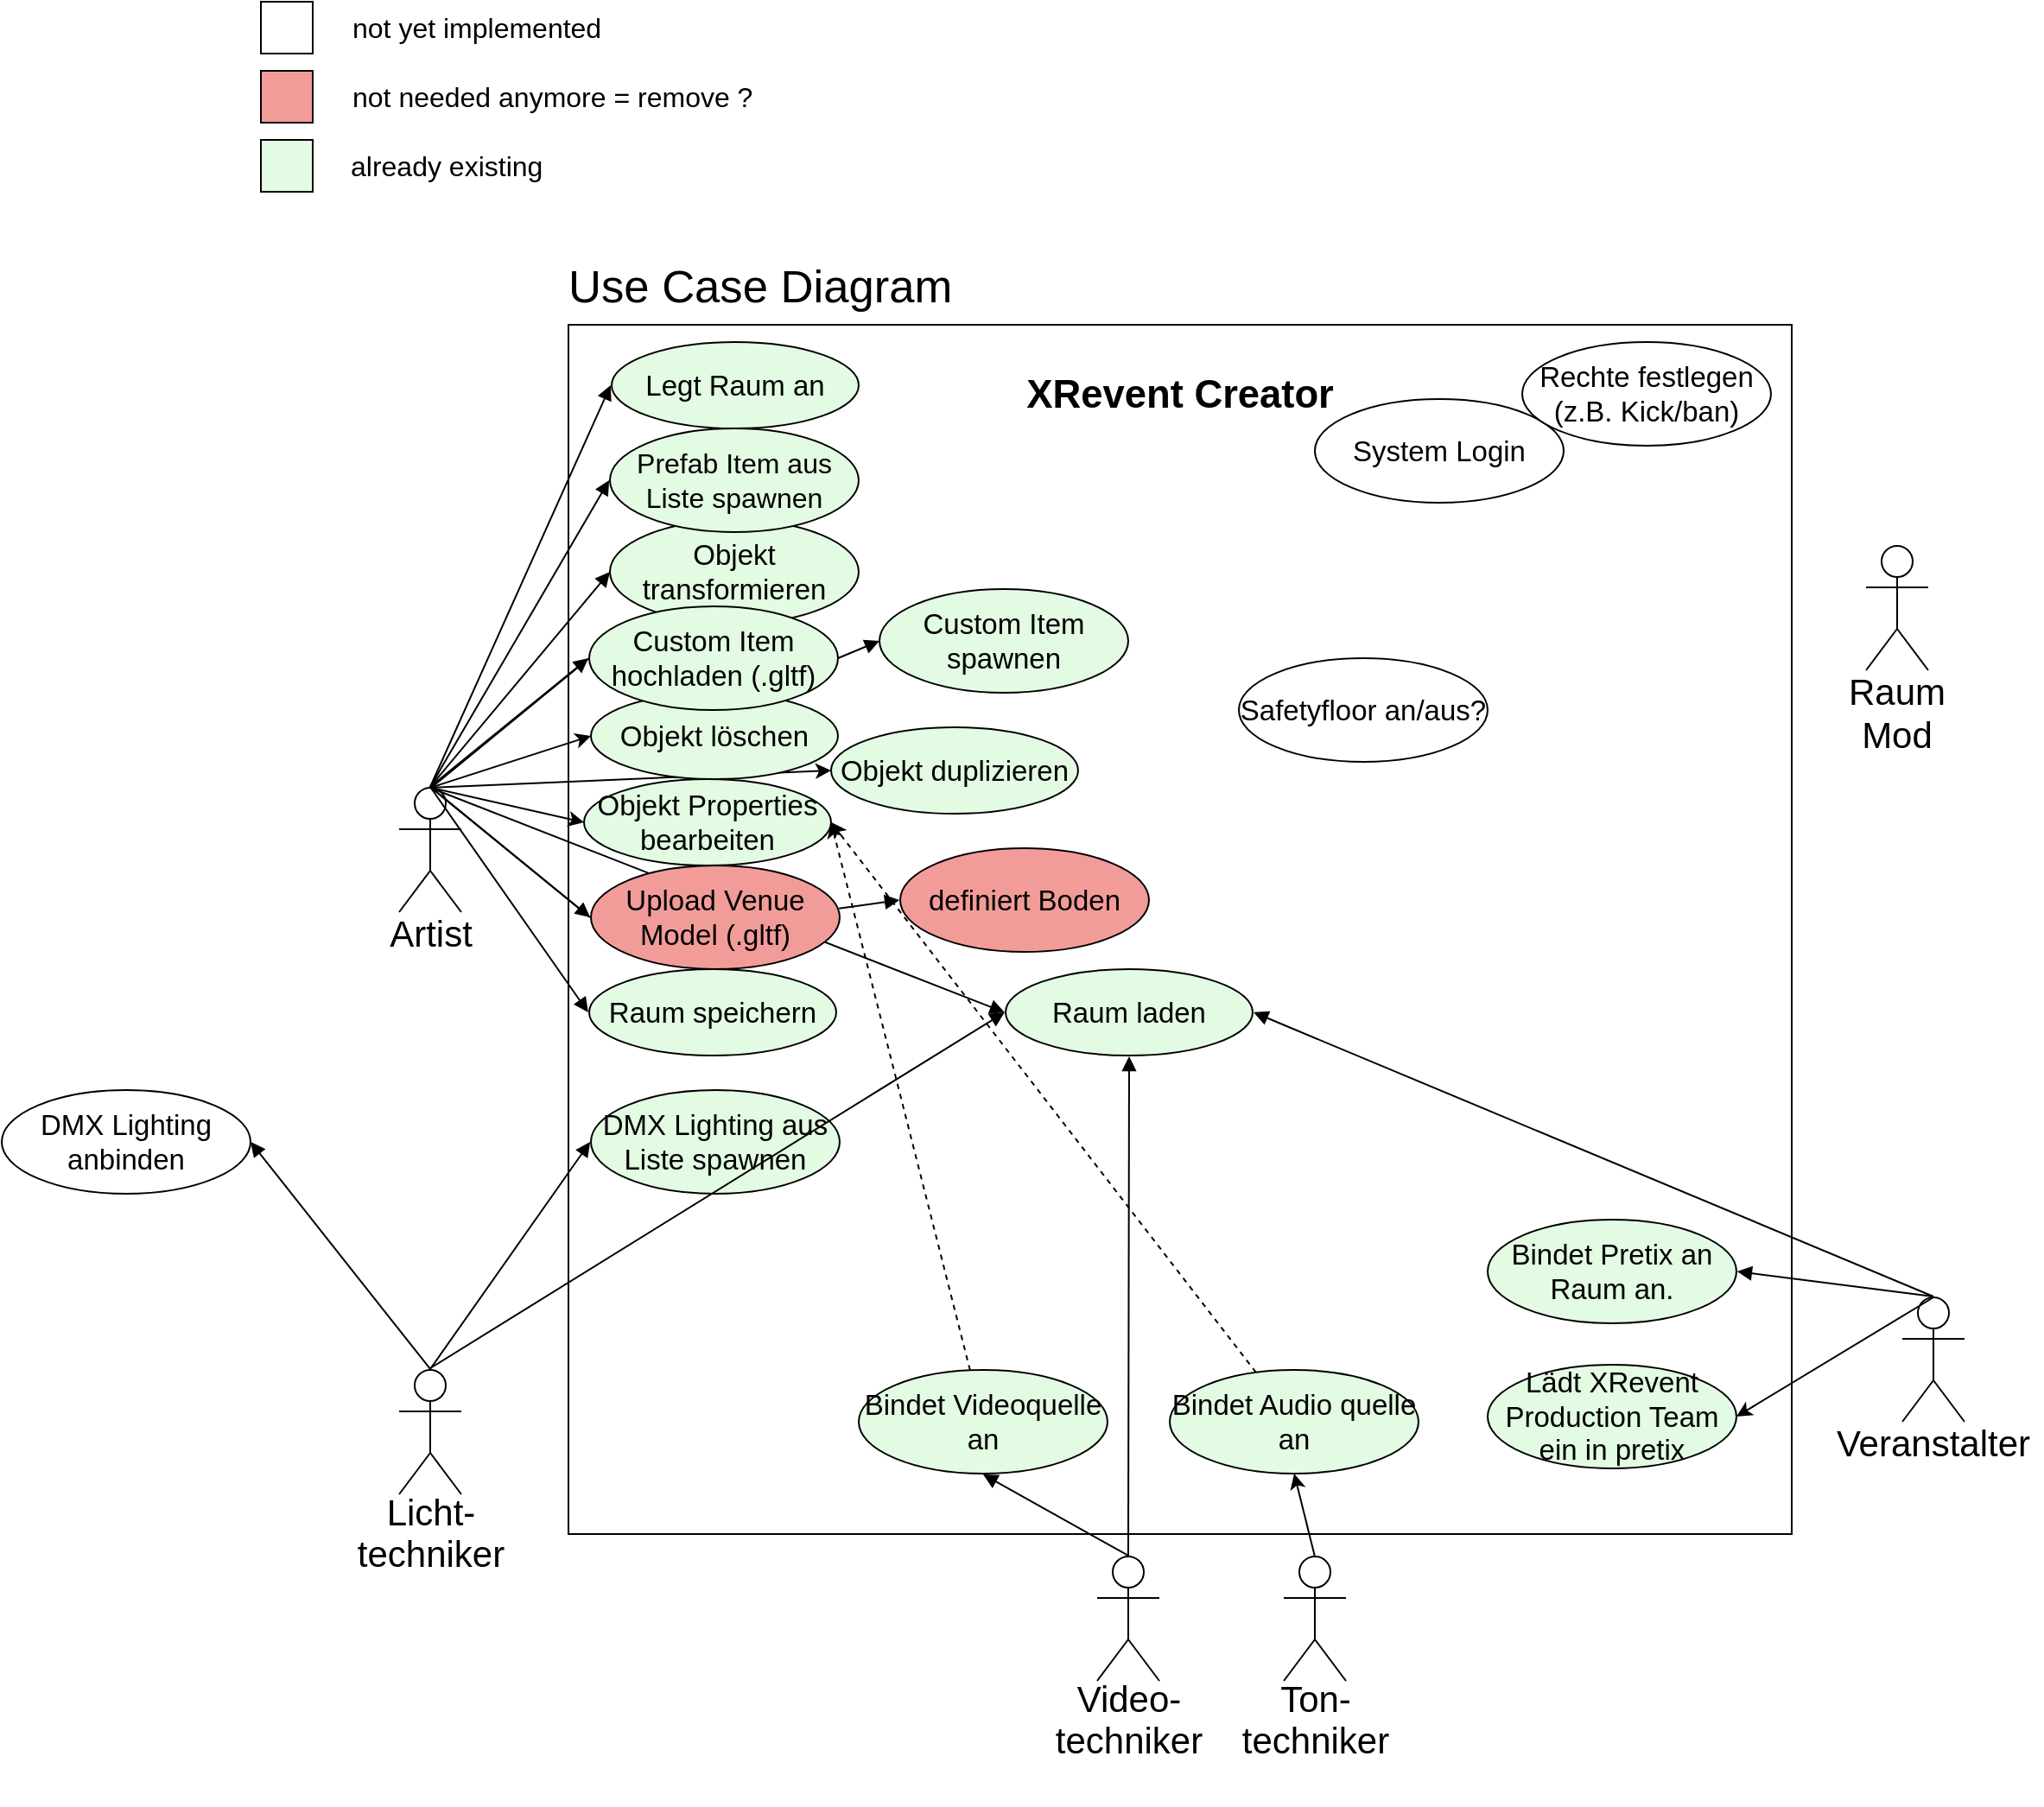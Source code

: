 <mxfile version="20.8.13" type="device"><diagram name="Seite-1" id="s45iFnotd0IQjQNFjTCb"><mxGraphModel dx="1877" dy="1831" grid="1" gridSize="10" guides="1" tooltips="1" connect="1" arrows="1" fold="1" page="1" pageScale="1" pageWidth="827" pageHeight="1169" math="0" shadow="0"><root><mxCell id="0"/><mxCell id="1" parent="0"/><mxCell id="3B3AsIkWte5oIyEAo9_7-2" value="&lt;br&gt;&lt;font face=&quot;Helvetica&quot;&gt;XRevent Creator&lt;/font&gt;" style="html=1;overflow=block;blockSpacing=1;whiteSpace=wrap;fontSize=22.7;fontFamily=Arimo;fontColor=default;fontStyle=1;align=center;spacing=0;verticalAlign=top;strokeOpacity=100;fillOpacity=100;fillColor=#ffffff;lucidId=JT-EFY7j1KWF;" parent="1" vertex="1"><mxGeometry x="-262" y="-173" width="708" height="700" as="geometry"/></mxCell><mxCell id="O1TLGyCaHPAn4hK7Xdie-4" value="&lt;font face=&quot;Helvetica&quot;&gt;Custom Item spawnen&lt;/font&gt;" style="html=1;overflow=block;blockSpacing=1;whiteSpace=wrap;ellipse;fontSize=16.5;fontFamily=Arimo;fontColor=default;spacing=0;strokeOpacity=100;fillOpacity=100;fillColor=#e3fae3;lucidId=JT-Engm0.cRR;" vertex="1" parent="1"><mxGeometry x="-82" y="-20" width="144" height="60" as="geometry"/></mxCell><mxCell id="3B3AsIkWte5oIyEAo9_7-1" value="&lt;font face=&quot;Helvetica&quot;&gt;Use Case Diagram&lt;/font&gt;" style="html=1;overflow=block;blockSpacing=1;whiteSpace=wrap;fontSize=26.3;fontFamily=Arimo;fontColor=default;align=left;spacing=0;verticalAlign=top;strokeOpacity=0;fillOpacity=0;fillColor=#000000;lucidId=JT-ERfuPcJ8q;" parent="1" vertex="1"><mxGeometry x="-262" y="-210" width="492" height="24" as="geometry"/></mxCell><mxCell id="O1TLGyCaHPAn4hK7Xdie-12" style="rounded=0;orthogonalLoop=1;jettySize=auto;html=1;entryX=0;entryY=0.5;entryDx=0;entryDy=0;fontFamily=Helvetica;fontSize=16;exitX=0.5;exitY=0;exitDx=0;exitDy=0;exitPerimeter=0;" edge="1" parent="1" source="3B3AsIkWte5oIyEAo9_7-4" target="O1TLGyCaHPAn4hK7Xdie-11"><mxGeometry relative="1" as="geometry"/></mxCell><mxCell id="O1TLGyCaHPAn4hK7Xdie-14" style="edgeStyle=none;rounded=0;orthogonalLoop=1;jettySize=auto;html=1;entryX=0;entryY=0.5;entryDx=0;entryDy=0;fontFamily=Helvetica;fontSize=16;exitX=0.5;exitY=0;exitDx=0;exitDy=0;exitPerimeter=0;" edge="1" parent="1" source="3B3AsIkWte5oIyEAo9_7-4" target="O1TLGyCaHPAn4hK7Xdie-13"><mxGeometry relative="1" as="geometry"/></mxCell><mxCell id="O1TLGyCaHPAn4hK7Xdie-16" style="edgeStyle=none;rounded=0;orthogonalLoop=1;jettySize=auto;html=1;entryX=0;entryY=0.5;entryDx=0;entryDy=0;fontFamily=Helvetica;fontSize=16;exitX=0.5;exitY=0;exitDx=0;exitDy=0;" edge="1" parent="1" source="3B3AsIkWte5oIyEAo9_7-3" target="O1TLGyCaHPAn4hK7Xdie-15"><mxGeometry relative="1" as="geometry"/></mxCell><mxCell id="3B3AsIkWte5oIyEAo9_7-3" value="" style="group;dropTarget=0;pointerEvents=0;" parent="1" vertex="1"><mxGeometry x="-373" y="95" width="63" height="144" as="geometry"/></mxCell><mxCell id="3B3AsIkWte5oIyEAo9_7-4" value="" style="html=1;overflow=block;blockSpacing=1;shape=umlActor;labelPosition=center;verticalLabelPosition=bottom;verticalAlign=top;whiteSpace=nowrap;fontSize=13;spacing=0;strokeOpacity=100;fillOpacity=100;fillColor=#ffffff;lucidId=JT-Emo.q8_5f;" parent="3B3AsIkWte5oIyEAo9_7-3" vertex="1"><mxGeometry x="13" width="36" height="72" as="geometry"/></mxCell><mxCell id="3B3AsIkWte5oIyEAo9_7-5" value="&lt;font face=&quot;Helvetica&quot;&gt;Artist&lt;/font&gt;" style="html=1;overflow=block;blockSpacing=1;whiteSpace=wrap;fontSize=21;fontFamily=Arimo;fontColor=default;align=center;spacing=0;verticalAlign=top;strokeOpacity=0;fillOpacity=0;fillColor=#000000;strokeWidth=1.5;strokeColor=none;lucidId=JT-EtX2jfo1q;" parent="3B3AsIkWte5oIyEAo9_7-3" vertex="1"><mxGeometry y="72" width="63" height="72" as="geometry"/></mxCell><mxCell id="3B3AsIkWte5oIyEAo9_7-7" value="&lt;font face=&quot;Helvetica&quot;&gt;System Login&lt;/font&gt;" style="html=1;overflow=block;blockSpacing=1;whiteSpace=wrap;ellipse;fontSize=16.5;fontFamily=Arimo;fontColor=default;spacing=0;strokeOpacity=100;fillOpacity=100;fillColor=#ffffff;lucidId=JT-EYUEIueZD;" parent="1" vertex="1"><mxGeometry x="170" y="-130" width="144" height="60" as="geometry"/></mxCell><mxCell id="3B3AsIkWte5oIyEAo9_7-8" value="" style="html=1;jettySize=18;whiteSpace=wrap;fontSize=13;strokeOpacity=100;rounded=0;startArrow=none;endArrow=block;endFill=1;exitX=0.5;exitY=-0.007;exitPerimeter=0;entryX=-0.003;entryY=0.5;entryPerimeter=0;lucidId=JT-EJ0F4GF1S;" parent="1" source="3B3AsIkWte5oIyEAo9_7-4" target="3B3AsIkWte5oIyEAo9_7-6" edge="1"><mxGeometry width="100" height="100" relative="1" as="geometry"><Array as="points"/></mxGeometry></mxCell><mxCell id="3B3AsIkWte5oIyEAo9_7-9" value="&lt;font face=&quot;Helvetica&quot;&gt;definiert Boden&lt;/font&gt;" style="html=1;overflow=block;blockSpacing=1;whiteSpace=wrap;ellipse;fontSize=16.5;fontFamily=Arimo;fontColor=default;spacing=0;strokeOpacity=100;fillOpacity=100;fillColor=#F19C99;lucidId=JT-EBRxGCZCb;" parent="1" vertex="1"><mxGeometry x="-70" y="130" width="144" height="60" as="geometry"/></mxCell><mxCell id="3B3AsIkWte5oIyEAo9_7-11" value="" style="html=1;jettySize=18;whiteSpace=wrap;fontSize=13;strokeOpacity=100;rounded=0;startArrow=none;endArrow=block;endFill=1;exitX=0.997;exitY=0.415;exitPerimeter=0;entryX=-0.003;entryY=0.5;entryPerimeter=0;lucidId=JT-ErmC3FtPE;" parent="1" source="3B3AsIkWte5oIyEAo9_7-6" target="3B3AsIkWte5oIyEAo9_7-9" edge="1"><mxGeometry width="100" height="100" relative="1" as="geometry"><Array as="points"/></mxGeometry></mxCell><mxCell id="3B3AsIkWte5oIyEAo9_7-12" value="" style="html=1;jettySize=18;whiteSpace=wrap;fontSize=13;strokeOpacity=100;rounded=0;startArrow=none;endArrow=block;endFill=1;exitX=0.5;exitY=-0.007;exitPerimeter=0;entryX=-0.003;entryY=0.5;entryPerimeter=0;lucidId=JT-E1gN6V00~;" parent="1" source="3B3AsIkWte5oIyEAo9_7-4" target="3B3AsIkWte5oIyEAo9_7-10" edge="1"><mxGeometry width="100" height="100" relative="1" as="geometry"><Array as="points"/></mxGeometry></mxCell><mxCell id="3B3AsIkWte5oIyEAo9_7-13" value="&lt;font face=&quot;Helvetica&quot;&gt;Objekt transformieren&lt;/font&gt;" style="html=1;overflow=block;blockSpacing=1;whiteSpace=wrap;ellipse;fontSize=16.5;fontFamily=Arimo;fontColor=default;spacing=0;strokeOpacity=100;fillOpacity=100;fillColor=#e3fae3;lucidId=JT-EPef4bDiG;" parent="1" vertex="1"><mxGeometry x="-238" y="-60" width="144" height="60" as="geometry"/></mxCell><mxCell id="3B3AsIkWte5oIyEAo9_7-14" value="&lt;font style=&quot;font-size: 16px;&quot; face=&quot;Helvetica&quot;&gt;Prefab Item aus Liste spawnen &lt;/font&gt;" style="html=1;overflow=block;blockSpacing=1;whiteSpace=wrap;ellipse;fontSize=16.5;fontFamily=Arimo;fontColor=default;spacing=0;strokeOpacity=100;fillOpacity=100;fillColor=#e3fae3;lucidId=JT-E~Yzs1pgk;" parent="1" vertex="1"><mxGeometry x="-238" y="-113" width="144" height="60" as="geometry"/></mxCell><mxCell id="3B3AsIkWte5oIyEAo9_7-15" value="" style="group;dropTarget=0;pointerEvents=0;" parent="1" vertex="1"><mxGeometry x="123" y="540" width="95" height="144" as="geometry"/></mxCell><mxCell id="3B3AsIkWte5oIyEAo9_7-16" value="" style="html=1;overflow=block;blockSpacing=1;shape=umlActor;labelPosition=center;verticalLabelPosition=bottom;verticalAlign=top;whiteSpace=nowrap;fontSize=13;spacing=0;strokeOpacity=100;fillOpacity=100;fillColor=#ffffff;lucidId=JT-ENwHN6cJb;" parent="3B3AsIkWte5oIyEAo9_7-15" vertex="1"><mxGeometry x="29" width="36" height="72" as="geometry"/></mxCell><mxCell id="3B3AsIkWte5oIyEAo9_7-17" value="&lt;div style=&quot;display: flex; justify-content: center; text-align: center; align-items: baseline; font-size: 0; line-height: 1.25;margin-top: -2px;&quot;&gt;&lt;font face=&quot;Helvetica&quot;&gt;&lt;span&gt;&lt;span style=&quot;font-size: 21px; color: rgb(0, 0, 0);&quot;&gt;Ton-&lt;/span&gt;&lt;span style=&quot;font-size: 21px; color: rgb(0, 0, 0);&quot;&gt;&lt;br&gt;&lt;/span&gt;&lt;/span&gt;&lt;/font&gt;&lt;/div&gt;&lt;div style=&quot;display: flex; justify-content: center; text-align: center; align-items: baseline; font-size: 0; line-height: 1.25;margin-top: -2px;&quot;&gt;&lt;font face=&quot;Helvetica&quot;&gt;&lt;span&gt;&lt;span style=&quot;font-size: 21px; color: rgb(0, 0, 0);&quot;&gt;techniker&lt;/span&gt;&lt;/span&gt;&lt;/font&gt;&lt;/div&gt;" style="html=1;overflow=block;blockSpacing=1;whiteSpace=wrap;fontSize=13;fontFamily=Arimo;spacing=0;verticalAlign=top;strokeOpacity=0;fillOpacity=0;fillColor=#000000;strokeWidth=1.5;strokeColor=none;lucidId=JT-EX6et1yXk;" parent="3B3AsIkWte5oIyEAo9_7-15" vertex="1"><mxGeometry y="72" width="95" height="72" as="geometry"/></mxCell><mxCell id="3B3AsIkWte5oIyEAo9_7-18" value="" style="html=1;jettySize=18;whiteSpace=wrap;fontSize=13;strokeOpacity=100;rounded=0;startArrow=none;endArrow=block;endFill=1;exitX=0.5;exitY=-0.007;exitPerimeter=0;lucidId=JT-E_ZGN7gpm;entryX=0;entryY=0.5;entryDx=0;entryDy=0;" parent="1" source="3B3AsIkWte5oIyEAo9_7-4" target="3B3AsIkWte5oIyEAo9_7-13" edge="1"><mxGeometry width="100" height="100" relative="1" as="geometry"><Array as="points"/><mxPoint x="-240" y="-30" as="targetPoint"/></mxGeometry></mxCell><mxCell id="3B3AsIkWte5oIyEAo9_7-19" value="" style="html=1;jettySize=18;whiteSpace=wrap;fontSize=13;strokeOpacity=100;rounded=0;startArrow=none;endArrow=block;endFill=1;exitX=0.5;exitY=-0.007;exitPerimeter=0;entryX=-0.003;entryY=0.5;entryPerimeter=0;lucidId=JT-EOXIizIc.;" parent="1" source="3B3AsIkWte5oIyEAo9_7-4" target="3B3AsIkWte5oIyEAo9_7-14" edge="1"><mxGeometry width="100" height="100" relative="1" as="geometry"><Array as="points"/></mxGeometry></mxCell><mxCell id="3B3AsIkWte5oIyEAo9_7-20" value="" style="group;dropTarget=0;pointerEvents=0;" parent="1" vertex="1"><mxGeometry x="-389" y="432" width="95" height="144" as="geometry"/></mxCell><mxCell id="3B3AsIkWte5oIyEAo9_7-21" value="" style="html=1;overflow=block;blockSpacing=1;shape=umlActor;labelPosition=center;verticalLabelPosition=bottom;verticalAlign=top;whiteSpace=nowrap;fontSize=13;spacing=0;strokeOpacity=100;fillOpacity=100;fillColor=#ffffff;lucidId=JT-EXbB3dEfc;" parent="3B3AsIkWte5oIyEAo9_7-20" vertex="1"><mxGeometry x="29" width="36" height="72" as="geometry"/></mxCell><mxCell id="3B3AsIkWte5oIyEAo9_7-22" value="&lt;div style=&quot;display: flex; justify-content: center; text-align: center; align-items: baseline; font-size: 0; line-height: 1.25;margin-top: -2px;&quot;&gt;&lt;font face=&quot;Helvetica&quot;&gt;&lt;span&gt;&lt;span style=&quot;font-size: 21px; color: rgb(0, 0, 0);&quot;&gt;Licht-&lt;/span&gt;&lt;span style=&quot;font-size: 21px; color: rgb(0, 0, 0);&quot;&gt;&lt;br&gt;&lt;/span&gt;&lt;/span&gt;&lt;/font&gt;&lt;/div&gt;&lt;div style=&quot;display: flex; justify-content: center; text-align: center; align-items: baseline; font-size: 0; line-height: 1.25;margin-top: -2px;&quot;&gt;&lt;font face=&quot;Helvetica&quot;&gt;&lt;span&gt;&lt;span style=&quot;font-size: 21px; color: rgb(0, 0, 0);&quot;&gt;techniker&lt;/span&gt;&lt;/span&gt;&lt;/font&gt;&lt;/div&gt;" style="html=1;overflow=block;blockSpacing=1;whiteSpace=wrap;fontSize=13;fontFamily=Arimo;spacing=0;verticalAlign=top;strokeOpacity=0;fillOpacity=0;fillColor=#000000;strokeWidth=1.5;strokeColor=none;lucidId=JT-EkwK4_HOR;" parent="3B3AsIkWte5oIyEAo9_7-20" vertex="1"><mxGeometry y="72" width="95" height="72" as="geometry"/></mxCell><mxCell id="3B3AsIkWte5oIyEAo9_7-23" value="" style="group;dropTarget=0;pointerEvents=0;" parent="1" vertex="1"><mxGeometry x="15" y="540" width="95" height="144" as="geometry"/></mxCell><mxCell id="3B3AsIkWte5oIyEAo9_7-24" value="" style="html=1;overflow=block;blockSpacing=1;shape=umlActor;labelPosition=center;verticalLabelPosition=bottom;verticalAlign=top;whiteSpace=nowrap;fontSize=13;spacing=0;strokeOpacity=100;fillOpacity=100;fillColor=#ffffff;lucidId=JT-E-oKRR2vm;" parent="3B3AsIkWte5oIyEAo9_7-23" vertex="1"><mxGeometry x="29" width="36" height="72" as="geometry"/></mxCell><mxCell id="3B3AsIkWte5oIyEAo9_7-25" value="&lt;div style=&quot;display: flex; justify-content: center; text-align: center; align-items: baseline; font-size: 0; line-height: 1.25;margin-top: -2px;&quot;&gt;&lt;font face=&quot;Helvetica&quot;&gt;&lt;span&gt;&lt;span style=&quot;font-size: 21px; color: rgb(0, 0, 0);&quot;&gt;Video-&lt;/span&gt;&lt;span style=&quot;font-size: 21px; color: rgb(0, 0, 0);&quot;&gt;&lt;br&gt;&lt;/span&gt;&lt;/span&gt;&lt;/font&gt;&lt;/div&gt;&lt;div style=&quot;display: flex; justify-content: center; text-align: center; align-items: baseline; font-size: 0; line-height: 1.25;margin-top: -2px;&quot;&gt;&lt;font face=&quot;Helvetica&quot;&gt;&lt;span&gt;&lt;span style=&quot;font-size: 21px; color: rgb(0, 0, 0);&quot;&gt;techniker&lt;/span&gt;&lt;/span&gt;&lt;/font&gt;&lt;/div&gt;" style="html=1;overflow=block;blockSpacing=1;whiteSpace=wrap;fontSize=13;fontFamily=Arimo;spacing=0;verticalAlign=top;strokeOpacity=0;fillOpacity=0;fillColor=#000000;strokeWidth=1.5;strokeColor=none;lucidId=JT-EItAt2IRR;" parent="3B3AsIkWte5oIyEAo9_7-23" vertex="1"><mxGeometry y="72" width="95" height="72" as="geometry"/></mxCell><mxCell id="3B3AsIkWte5oIyEAo9_7-26" value="" style="group;dropTarget=0;pointerEvents=0;" parent="1" vertex="1"><mxGeometry x="465" y="390" width="126" height="144" as="geometry"/></mxCell><mxCell id="3B3AsIkWte5oIyEAo9_7-27" value="" style="html=1;overflow=block;blockSpacing=1;shape=umlActor;labelPosition=center;verticalLabelPosition=bottom;verticalAlign=top;whiteSpace=nowrap;fontSize=13;spacing=0;strokeOpacity=100;fillOpacity=100;fillColor=#ffffff;lucidId=JT-E-1y3cwTW;" parent="3B3AsIkWte5oIyEAo9_7-26" vertex="1"><mxGeometry x="45" width="36" height="72" as="geometry"/></mxCell><mxCell id="3B3AsIkWte5oIyEAo9_7-28" value="&lt;font face=&quot;Helvetica&quot;&gt;Veranstalter&lt;/font&gt;" style="html=1;overflow=block;blockSpacing=1;whiteSpace=wrap;fontSize=21;fontFamily=Arimo;fontColor=default;align=center;spacing=0;verticalAlign=top;strokeOpacity=0;fillOpacity=0;fillColor=#000000;strokeWidth=1.5;strokeColor=none;lucidId=JT-Ey~B-ffWC;" parent="3B3AsIkWte5oIyEAo9_7-26" vertex="1"><mxGeometry y="72" width="126" height="72" as="geometry"/></mxCell><mxCell id="3B3AsIkWte5oIyEAo9_7-29" value="&lt;font face=&quot;Helvetica&quot;&gt;DMX Lighting aus Liste spawnen&lt;/font&gt;" style="html=1;overflow=block;blockSpacing=1;whiteSpace=wrap;ellipse;fontSize=16.5;fontFamily=Arimo;fontColor=default;spacing=0;strokeOpacity=100;fillOpacity=100;fillColor=#E3FAE3;lucidId=JT-EhDmkxBCD;" parent="1" vertex="1"><mxGeometry x="-249" y="270" width="144" height="60" as="geometry"/></mxCell><mxCell id="3B3AsIkWte5oIyEAo9_7-30" value="" style="html=1;jettySize=18;whiteSpace=wrap;fontSize=13;strokeOpacity=100;rounded=0;startArrow=none;endArrow=block;endFill=1;exitX=0.5;exitY=-0.007;exitPerimeter=0;entryX=-0.003;entryY=0.5;entryPerimeter=0;lucidId=JT-EE57ndvDJ;" parent="1" source="3B3AsIkWte5oIyEAo9_7-21" target="3B3AsIkWte5oIyEAo9_7-29" edge="1"><mxGeometry width="100" height="100" relative="1" as="geometry"><Array as="points"/></mxGeometry></mxCell><mxCell id="O1TLGyCaHPAn4hK7Xdie-19" style="edgeStyle=none;rounded=0;orthogonalLoop=1;jettySize=auto;html=1;entryX=1;entryY=0.5;entryDx=0;entryDy=0;fontFamily=Helvetica;fontSize=16;dashed=1;" edge="1" parent="1" source="3B3AsIkWte5oIyEAo9_7-33" target="O1TLGyCaHPAn4hK7Xdie-15"><mxGeometry relative="1" as="geometry"/></mxCell><mxCell id="3B3AsIkWte5oIyEAo9_7-33" value="&lt;font face=&quot;Helvetica&quot;&gt;Bindet Videoquelle an&lt;/font&gt;" style="html=1;overflow=block;blockSpacing=1;whiteSpace=wrap;ellipse;fontSize=16.5;fontFamily=Arimo;fontColor=default;spacing=0;strokeOpacity=100;fillOpacity=100;fillColor=#e3fae3;lucidId=JT-ESYkRrQH.;" parent="1" vertex="1"><mxGeometry x="-94" y="432" width="144" height="60" as="geometry"/></mxCell><mxCell id="3B3AsIkWte5oIyEAo9_7-34" value="" style="html=1;jettySize=18;whiteSpace=wrap;fontSize=13;strokeOpacity=100;rounded=0;startArrow=none;endArrow=block;endFill=1;exitX=0.5;exitY=-0.007;exitPerimeter=0;entryX=0.5;entryY=1.008;entryPerimeter=0;lucidId=JT-E1E7TzuKw;" parent="1" source="3B3AsIkWte5oIyEAo9_7-24" target="3B3AsIkWte5oIyEAo9_7-33" edge="1"><mxGeometry width="100" height="100" relative="1" as="geometry"><Array as="points"/></mxGeometry></mxCell><mxCell id="3B3AsIkWte5oIyEAo9_7-39" value="&lt;font face=&quot;Helvetica&quot;&gt;Rechte festlegen (z.B. Kick/ban)&lt;/font&gt;" style="html=1;overflow=block;blockSpacing=1;whiteSpace=wrap;ellipse;fontSize=16.5;fontFamily=Arimo;fontColor=default;spacing=0;strokeOpacity=100;fillOpacity=100;fillColor=#ffffff;lucidId=JT-E7lxD8B49;" parent="1" vertex="1"><mxGeometry x="290" y="-163" width="144" height="60" as="geometry"/></mxCell><mxCell id="3B3AsIkWte5oIyEAo9_7-40" value="" style="group;dropTarget=0;pointerEvents=0;" parent="1" vertex="1"><mxGeometry x="465" y="-45" width="84" height="144" as="geometry"/></mxCell><mxCell id="3B3AsIkWte5oIyEAo9_7-41" value="" style="html=1;overflow=block;blockSpacing=1;shape=umlActor;labelPosition=center;verticalLabelPosition=bottom;verticalAlign=top;whiteSpace=nowrap;fontSize=13;spacing=0;strokeOpacity=100;fillOpacity=100;fillColor=#ffffff;lucidId=JT-Em9Fmd3SL;" parent="3B3AsIkWte5oIyEAo9_7-40" vertex="1"><mxGeometry x="24" width="36" height="72" as="geometry"/></mxCell><mxCell id="3B3AsIkWte5oIyEAo9_7-42" value="&lt;font face=&quot;Helvetica&quot;&gt;Raum Mod&lt;/font&gt;" style="html=1;overflow=block;blockSpacing=1;whiteSpace=wrap;fontSize=21;fontFamily=Arimo;fontColor=default;align=center;spacing=0;verticalAlign=top;strokeOpacity=0;fillOpacity=0;fillColor=#000000;strokeWidth=1.5;strokeColor=none;lucidId=JT-EjWOI1m1m;" parent="3B3AsIkWte5oIyEAo9_7-40" vertex="1"><mxGeometry y="72" width="84" height="72" as="geometry"/></mxCell><mxCell id="3B3AsIkWte5oIyEAo9_7-45" value="&lt;font face=&quot;Helvetica&quot;&gt;Bindet Pretix an Raum an.&lt;/font&gt;" style="html=1;overflow=block;blockSpacing=1;whiteSpace=wrap;ellipse;fontSize=16.5;fontFamily=Arimo;fontColor=default;spacing=0;strokeOpacity=100;fillOpacity=100;fillColor=#e3fae3;lucidId=KIO36Qzc3X5i;" parent="1" vertex="1"><mxGeometry x="270" y="345" width="144" height="60" as="geometry"/></mxCell><mxCell id="3B3AsIkWte5oIyEAo9_7-46" value="" style="html=1;jettySize=18;whiteSpace=wrap;fontSize=13;strokeOpacity=100;rounded=0;startArrow=none;endArrow=block;endFill=1;exitX=0.5;exitY=-0.007;exitPerimeter=0;entryX=1.003;entryY=0.5;entryPerimeter=0;lucidId=.JO3vomm5pty;" parent="1" source="3B3AsIkWte5oIyEAo9_7-27" target="3B3AsIkWte5oIyEAo9_7-45" edge="1"><mxGeometry width="100" height="100" relative="1" as="geometry"><Array as="points"/></mxGeometry></mxCell><mxCell id="3B3AsIkWte5oIyEAo9_7-48" value="" style="html=1;jettySize=18;whiteSpace=wrap;fontSize=13;strokeOpacity=100;rounded=0;startArrow=none;endArrow=block;endFill=1;exitX=0.5;exitY=-0.007;exitPerimeter=0;entryX=1;entryY=0.5;lucidId=sOO31M7grNwE;entryDx=0;entryDy=0;" parent="1" source="3B3AsIkWte5oIyEAo9_7-21" target="O1TLGyCaHPAn4hK7Xdie-18" edge="1"><mxGeometry width="100" height="100" relative="1" as="geometry"><Array as="points"/></mxGeometry></mxCell><mxCell id="3B3AsIkWte5oIyEAo9_7-49" value="&lt;font face=&quot;Helvetica&quot;&gt;Legt Raum an&lt;/font&gt;" style="html=1;overflow=block;blockSpacing=1;whiteSpace=wrap;ellipse;fontSize=16.5;fontFamily=Arimo;fontColor=default;spacing=0;strokeOpacity=100;fillOpacity=100;fillColor=#e3fae3;lucidId=iQO3LmGmzMh3;" parent="1" vertex="1"><mxGeometry x="-237" y="-163" width="143" height="50" as="geometry"/></mxCell><mxCell id="3B3AsIkWte5oIyEAo9_7-50" value="" style="html=1;jettySize=18;whiteSpace=wrap;fontSize=13;strokeOpacity=100;rounded=0;startArrow=none;endArrow=block;endFill=1;exitX=0.5;exitY=-0.007;exitPerimeter=0;entryX=-0.004;entryY=0.5;entryPerimeter=0;lucidId=LQO3-GXHlJoh;" parent="1" source="3B3AsIkWte5oIyEAo9_7-4" target="3B3AsIkWte5oIyEAo9_7-49" edge="1"><mxGeometry width="100" height="100" relative="1" as="geometry"><Array as="points"/></mxGeometry></mxCell><mxCell id="3B3AsIkWte5oIyEAo9_7-51" value="&lt;font face=&quot;Helvetica&quot;&gt;Raum speichern&lt;br&gt;&lt;/font&gt;" style="html=1;overflow=block;blockSpacing=1;whiteSpace=wrap;ellipse;fontSize=16.5;fontFamily=Arimo;fontColor=default;spacing=0;strokeOpacity=100;fillOpacity=100;fillColor=#e3fae3;lucidId=4TO3rjSLX-DO;" parent="1" vertex="1"><mxGeometry x="-250" y="200" width="143" height="50" as="geometry"/></mxCell><mxCell id="3B3AsIkWte5oIyEAo9_7-52" value="&lt;font face=&quot;Helvetica&quot;&gt;Raum laden&lt;/font&gt;" style="html=1;overflow=block;blockSpacing=1;whiteSpace=wrap;ellipse;fontSize=16.5;fontFamily=Arimo;fontColor=default;spacing=0;strokeOpacity=100;fillOpacity=100;fillColor=#e3fae3;lucidId=uUO3z5AVZK1W;" parent="1" vertex="1"><mxGeometry x="-9" y="200" width="143" height="50" as="geometry"/></mxCell><mxCell id="3B3AsIkWte5oIyEAo9_7-53" value="" style="html=1;jettySize=18;whiteSpace=wrap;fontSize=13;strokeOpacity=100;rounded=0;startArrow=none;endArrow=block;endFill=1;exitX=0.5;exitY=-0.007;exitPerimeter=0;entryX=-0.004;entryY=0.5;entryPerimeter=0;lucidId=PUO3tMH8Z0Ka;" parent="1" source="3B3AsIkWte5oIyEAo9_7-4" target="3B3AsIkWte5oIyEAo9_7-51" edge="1"><mxGeometry width="100" height="100" relative="1" as="geometry"><Array as="points"/></mxGeometry></mxCell><mxCell id="3B3AsIkWte5oIyEAo9_7-54" value="" style="html=1;jettySize=18;whiteSpace=wrap;fontSize=13;strokeOpacity=100;rounded=0;startArrow=none;endArrow=block;endFill=1;exitX=0.5;exitY=-0.007;exitPerimeter=0;entryX=1.004;entryY=0.5;entryPerimeter=0;lucidId=dVO3n-OHzoyY;" parent="1" source="3B3AsIkWte5oIyEAo9_7-27" target="3B3AsIkWte5oIyEAo9_7-52" edge="1"><mxGeometry width="100" height="100" relative="1" as="geometry"><Array as="points"/></mxGeometry></mxCell><mxCell id="3B3AsIkWte5oIyEAo9_7-55" value="" style="html=1;jettySize=18;whiteSpace=wrap;fontSize=13;strokeOpacity=100;rounded=0;startArrow=none;endArrow=block;endFill=1;exitX=0.5;exitY=-0.007;exitPerimeter=0;entryX=0.5;entryY=1.01;entryPerimeter=0;lucidId=MVO3fhiPHZ2O;" parent="1" source="3B3AsIkWte5oIyEAo9_7-24" target="3B3AsIkWte5oIyEAo9_7-52" edge="1"><mxGeometry width="100" height="100" relative="1" as="geometry"><Array as="points"/></mxGeometry></mxCell><mxCell id="3B3AsIkWte5oIyEAo9_7-56" value="" style="html=1;jettySize=18;whiteSpace=wrap;fontSize=13;strokeOpacity=100;rounded=0;startArrow=none;endArrow=block;endFill=1;entryX=-0.004;entryY=0.5;entryPerimeter=0;lucidId=-VO3a8U0bkJp;" parent="1" target="3B3AsIkWte5oIyEAo9_7-52" edge="1"><mxGeometry width="100" height="100" relative="1" as="geometry"><Array as="points"/><mxPoint x="-342" y="431" as="sourcePoint"/></mxGeometry></mxCell><mxCell id="3B3AsIkWte5oIyEAo9_7-57" value="" style="html=1;jettySize=18;whiteSpace=wrap;fontSize=13;strokeOpacity=100;rounded=0;startArrow=none;endArrow=block;endFill=1;exitX=0.5;exitY=0;exitPerimeter=0;entryX=-0.004;entryY=0.5;entryPerimeter=0;lucidId=RWO3fiJ-AYTv;exitDx=0;exitDy=0;" parent="1" source="3B3AsIkWte5oIyEAo9_7-4" target="3B3AsIkWte5oIyEAo9_7-52" edge="1"><mxGeometry width="100" height="100" relative="1" as="geometry"><Array as="points"/></mxGeometry></mxCell><mxCell id="O1TLGyCaHPAn4hK7Xdie-5" value="" style="html=1;jettySize=18;whiteSpace=wrap;fontSize=13;strokeOpacity=100;rounded=0;startArrow=none;endArrow=block;endFill=1;exitX=1;exitY=0.5;entryX=0;entryY=0.5;lucidId=JT-E1gN6V00~;entryDx=0;entryDy=0;exitDx=0;exitDy=0;" edge="1" parent="1" source="3B3AsIkWte5oIyEAo9_7-10" target="O1TLGyCaHPAn4hK7Xdie-4"><mxGeometry width="100" height="100" relative="1" as="geometry"><Array as="points"/><mxPoint x="-332" y="104.496" as="sourcePoint"/><mxPoint x="-230.432" y="37" as="targetPoint"/></mxGeometry></mxCell><mxCell id="O1TLGyCaHPAn4hK7Xdie-8" value="" style="html=1;jettySize=18;whiteSpace=wrap;fontSize=13;strokeOpacity=100;rounded=0;startArrow=none;endArrow=none;endFill=1;exitX=0.5;exitY=0;entryX=0;entryY=0.5;lucidId=JT-E1gN6V00~;entryDx=0;entryDy=0;exitDx=0;exitDy=0;" edge="1" parent="1" source="3B3AsIkWte5oIyEAo9_7-3" target="3B3AsIkWte5oIyEAo9_7-10"><mxGeometry width="100" height="100" relative="1" as="geometry"><Array as="points"/><mxPoint x="-341.5" y="95" as="sourcePoint"/><mxPoint x="-129" y="50" as="targetPoint"/></mxGeometry></mxCell><mxCell id="O1TLGyCaHPAn4hK7Xdie-11" value="&lt;font face=&quot;Helvetica&quot;&gt;Objekt löschen&lt;br&gt;&lt;/font&gt;" style="html=1;overflow=block;blockSpacing=1;whiteSpace=wrap;ellipse;fontSize=16.5;fontFamily=Arimo;fontColor=default;spacing=0;strokeOpacity=100;fillOpacity=100;fillColor=#e3fae3;lucidId=4TO3rjSLX-DO;" vertex="1" parent="1"><mxGeometry x="-249" y="40" width="143" height="50" as="geometry"/></mxCell><mxCell id="3B3AsIkWte5oIyEAo9_7-10" value="&lt;font face=&quot;Helvetica&quot;&gt;Custom Item hochladen (.gltf)&lt;/font&gt;" style="html=1;overflow=block;blockSpacing=1;whiteSpace=wrap;ellipse;fontSize=16.5;fontFamily=Arimo;fontColor=default;spacing=0;strokeOpacity=100;fillOpacity=100;fillColor=#e3fae3;lucidId=JT-Engm0.cRR;" parent="1" vertex="1"><mxGeometry x="-250" y="-10" width="144" height="60" as="geometry"/></mxCell><mxCell id="O1TLGyCaHPAn4hK7Xdie-10" value="" style="html=1;jettySize=18;whiteSpace=wrap;fontSize=13;strokeOpacity=100;rounded=0;startArrow=none;endArrow=none;endFill=1;exitX=0.5;exitY=-0.007;exitPerimeter=0;entryX=-0.004;entryY=0.5;entryPerimeter=0;lucidId=RWO3fiJ-AYTv;" edge="1" parent="1" source="3B3AsIkWte5oIyEAo9_7-4" target="3B3AsIkWte5oIyEAo9_7-6"><mxGeometry width="100" height="100" relative="1" as="geometry"><Array as="points"/><mxPoint x="-342" y="94.496" as="sourcePoint"/><mxPoint x="-10.072" y="192" as="targetPoint"/></mxGeometry></mxCell><mxCell id="3B3AsIkWte5oIyEAo9_7-6" value="&lt;font face=&quot;Helvetica&quot;&gt;Upload Venue Model (.gltf)&lt;/font&gt;" style="html=1;overflow=block;blockSpacing=1;whiteSpace=wrap;ellipse;fontSize=16.5;fontFamily=Arimo;fontColor=default;spacing=0;strokeOpacity=100;fillOpacity=100;fillColor=#F19C99;lucidId=JT-EO0_Qenbb;" parent="1" vertex="1"><mxGeometry x="-249" y="140" width="144" height="60" as="geometry"/></mxCell><mxCell id="O1TLGyCaHPAn4hK7Xdie-13" value="&lt;font face=&quot;Helvetica&quot;&gt;Objekt duplizieren&lt;br&gt;&lt;/font&gt;" style="html=1;overflow=block;blockSpacing=1;whiteSpace=wrap;ellipse;fontSize=16.5;fontFamily=Arimo;fontColor=default;spacing=0;strokeOpacity=100;fillOpacity=100;fillColor=#e3fae3;lucidId=4TO3rjSLX-DO;" vertex="1" parent="1"><mxGeometry x="-110" y="60" width="143" height="50" as="geometry"/></mxCell><mxCell id="O1TLGyCaHPAn4hK7Xdie-15" value="&lt;font face=&quot;Helvetica&quot;&gt;Objekt Properties bearbeiten&lt;br&gt;&lt;/font&gt;" style="html=1;overflow=block;blockSpacing=1;whiteSpace=wrap;ellipse;fontSize=16.5;fontFamily=Arimo;fontColor=default;spacing=0;strokeOpacity=100;fillOpacity=100;fillColor=#e3fae3;lucidId=4TO3rjSLX-DO;" vertex="1" parent="1"><mxGeometry x="-253" y="90" width="143" height="50" as="geometry"/></mxCell><mxCell id="O1TLGyCaHPAn4hK7Xdie-17" value="&lt;font face=&quot;Helvetica&quot;&gt;Safetyfloor an/aus?&lt;/font&gt;" style="html=1;overflow=block;blockSpacing=1;whiteSpace=wrap;ellipse;fontSize=16.5;fontFamily=Arimo;fontColor=default;spacing=0;strokeOpacity=100;fillOpacity=100;fillColor=#ffffff;lucidId=JT-E9~Z5D_un;" vertex="1" parent="1"><mxGeometry x="126" y="20" width="144" height="60" as="geometry"/></mxCell><mxCell id="O1TLGyCaHPAn4hK7Xdie-18" value="&lt;font face=&quot;Helvetica&quot;&gt;DMX Lighting anbinden&lt;/font&gt;" style="html=1;overflow=block;blockSpacing=1;whiteSpace=wrap;ellipse;fontSize=16.5;fontFamily=Arimo;fontColor=default;spacing=0;strokeOpacity=100;fillOpacity=100;fillColor=#FFFFFF;lucidId=JT-EhDmkxBCD;" vertex="1" parent="1"><mxGeometry x="-590" y="270" width="144" height="60" as="geometry"/></mxCell><mxCell id="O1TLGyCaHPAn4hK7Xdie-23" style="edgeStyle=none;rounded=0;orthogonalLoop=1;jettySize=auto;html=1;entryX=1;entryY=0.5;entryDx=0;entryDy=0;dashed=1;fontFamily=Helvetica;fontSize=16;" edge="1" parent="1" source="O1TLGyCaHPAn4hK7Xdie-21" target="O1TLGyCaHPAn4hK7Xdie-15"><mxGeometry relative="1" as="geometry"/></mxCell><mxCell id="O1TLGyCaHPAn4hK7Xdie-21" value="&lt;font face=&quot;Helvetica&quot;&gt;Bindet Audio quelle an&lt;/font&gt;" style="html=1;overflow=block;blockSpacing=1;whiteSpace=wrap;ellipse;fontSize=16.5;fontFamily=Arimo;fontColor=default;spacing=0;strokeOpacity=100;fillOpacity=100;fillColor=#e3fae3;lucidId=JT-ESYkRrQH.;" vertex="1" parent="1"><mxGeometry x="86" y="432" width="144" height="60" as="geometry"/></mxCell><mxCell id="O1TLGyCaHPAn4hK7Xdie-22" style="edgeStyle=none;rounded=0;orthogonalLoop=1;jettySize=auto;html=1;entryX=0.5;entryY=1;entryDx=0;entryDy=0;fontFamily=Helvetica;fontSize=16;" edge="1" parent="1" target="O1TLGyCaHPAn4hK7Xdie-21"><mxGeometry relative="1" as="geometry"><mxPoint x="170" y="540" as="sourcePoint"/></mxGeometry></mxCell><mxCell id="O1TLGyCaHPAn4hK7Xdie-24" value="&lt;font face=&quot;Helvetica&quot;&gt;Lädt XRevent Production Team ein in pretix&lt;br&gt;&lt;/font&gt;" style="html=1;overflow=block;blockSpacing=1;whiteSpace=wrap;ellipse;fontSize=16.5;fontFamily=Arimo;fontColor=default;spacing=0;strokeOpacity=100;fillOpacity=100;fillColor=#e3fae3;lucidId=KIO36Qzc3X5i;" vertex="1" parent="1"><mxGeometry x="270" y="429" width="144" height="60" as="geometry"/></mxCell><mxCell id="O1TLGyCaHPAn4hK7Xdie-25" style="edgeStyle=none;rounded=0;orthogonalLoop=1;jettySize=auto;html=1;entryX=1;entryY=0.5;entryDx=0;entryDy=0;fontFamily=Helvetica;fontSize=16;exitX=0.5;exitY=0;exitDx=0;exitDy=0;exitPerimeter=0;" edge="1" parent="1" source="3B3AsIkWte5oIyEAo9_7-27" target="O1TLGyCaHPAn4hK7Xdie-24"><mxGeometry relative="1" as="geometry"><mxPoint x="550" y="380" as="sourcePoint"/></mxGeometry></mxCell><mxCell id="O1TLGyCaHPAn4hK7Xdie-28" value="" style="rounded=0;whiteSpace=wrap;html=1;fontFamily=Helvetica;fontSize=16;fillColor=#F19C99;" vertex="1" parent="1"><mxGeometry x="-440" y="-320" width="30" height="30" as="geometry"/></mxCell><mxCell id="O1TLGyCaHPAn4hK7Xdie-29" value="not needed anymore = remove ?" style="text;html=1;strokeColor=none;fillColor=none;align=left;verticalAlign=middle;whiteSpace=wrap;rounded=0;fontSize=16;fontFamily=Helvetica;" vertex="1" parent="1"><mxGeometry x="-389" y="-320" width="263" height="30" as="geometry"/></mxCell><mxCell id="O1TLGyCaHPAn4hK7Xdie-30" value="" style="rounded=0;whiteSpace=wrap;html=1;fontFamily=Helvetica;fontSize=16;fillColor=#E3FAE3;" vertex="1" parent="1"><mxGeometry x="-440" y="-280" width="30" height="30" as="geometry"/></mxCell><mxCell id="O1TLGyCaHPAn4hK7Xdie-32" value="&lt;div&gt;already existing&lt;br&gt;&lt;/div&gt;" style="text;html=1;strokeColor=none;fillColor=none;align=left;verticalAlign=middle;whiteSpace=wrap;rounded=0;fontSize=16;fontFamily=Helvetica;" vertex="1" parent="1"><mxGeometry x="-390" y="-280" width="263" height="30" as="geometry"/></mxCell><mxCell id="O1TLGyCaHPAn4hK7Xdie-33" value="" style="rounded=0;whiteSpace=wrap;html=1;fontFamily=Helvetica;fontSize=16;fillColor=none;" vertex="1" parent="1"><mxGeometry x="-440" y="-360" width="30" height="30" as="geometry"/></mxCell><mxCell id="O1TLGyCaHPAn4hK7Xdie-35" value="not yet implemented" style="text;html=1;strokeColor=none;fillColor=none;align=left;verticalAlign=middle;whiteSpace=wrap;rounded=0;fontSize=16;fontFamily=Helvetica;" vertex="1" parent="1"><mxGeometry x="-389" y="-360" width="263" height="30" as="geometry"/></mxCell></root></mxGraphModel></diagram></mxfile>